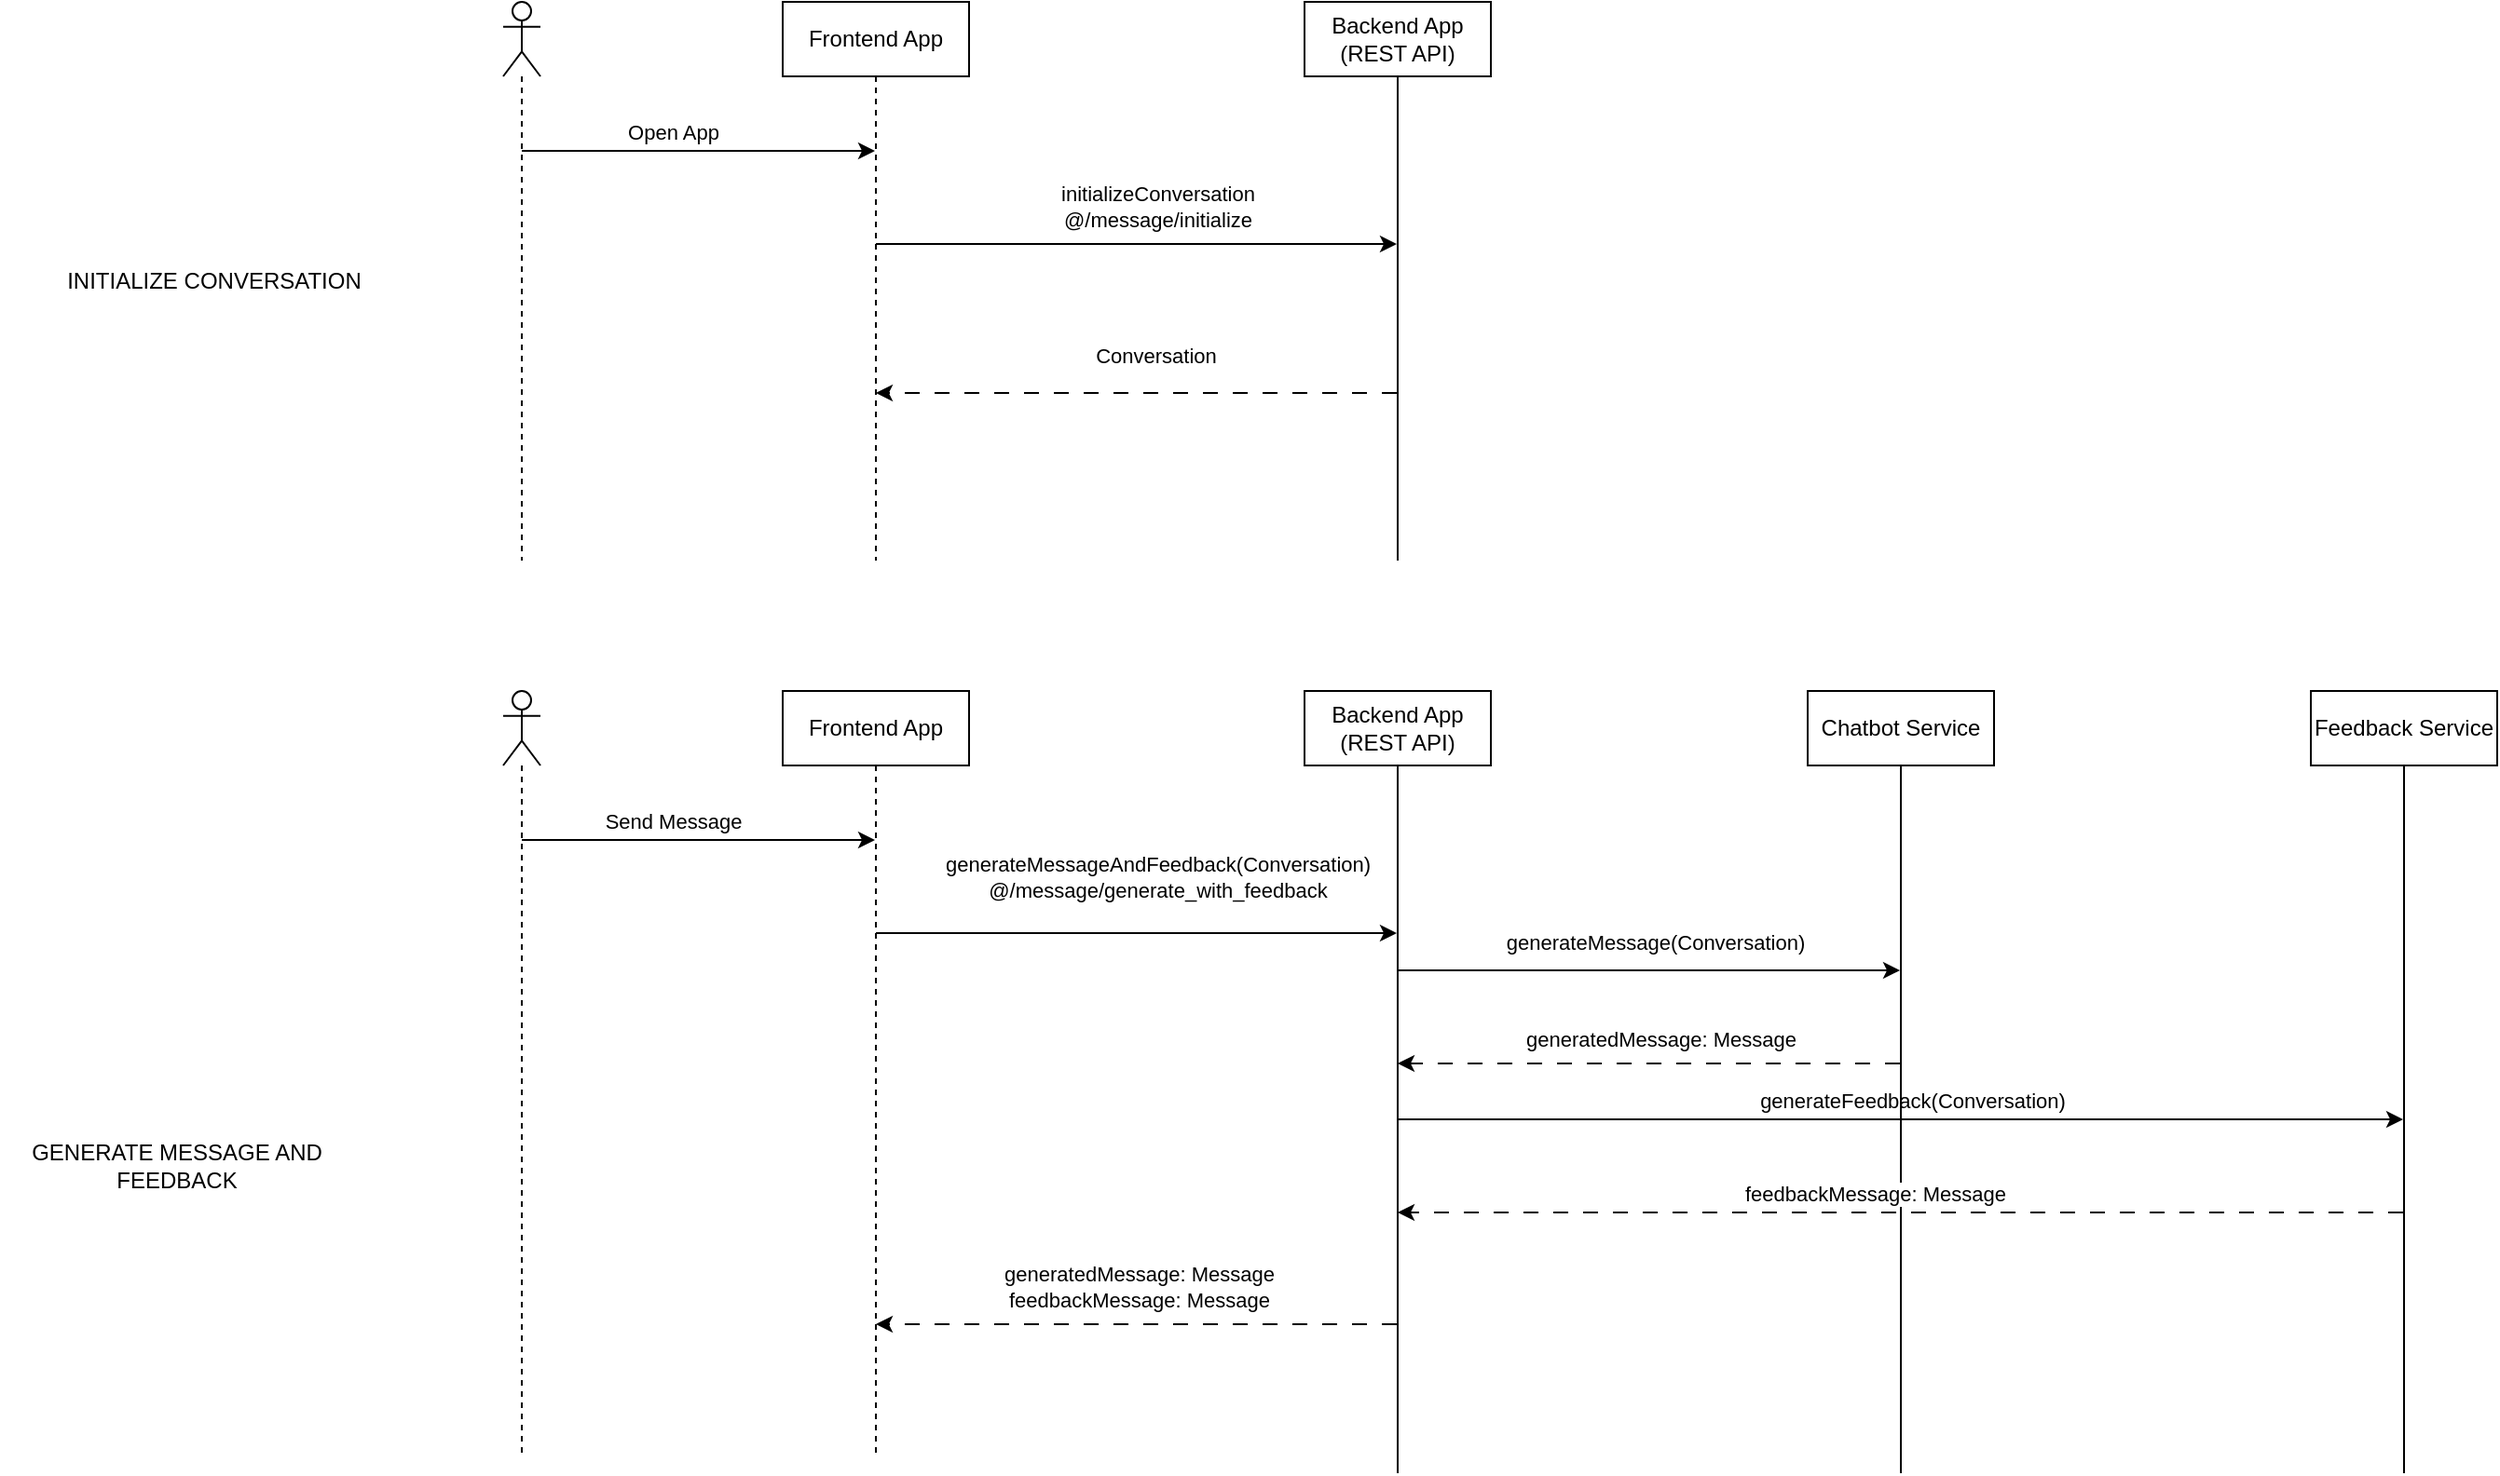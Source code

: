 <mxfile>
    <diagram id="j-BgzGRhdjJSfEc2H0og" name="Page-1">
        <mxGraphModel dx="1630" dy="605" grid="1" gridSize="10" guides="1" tooltips="1" connect="1" arrows="1" fold="1" page="1" pageScale="1" pageWidth="1169" pageHeight="827" math="0" shadow="0">
            <root>
                <mxCell id="0"/>
                <mxCell id="1" parent="0"/>
                <mxCell id="8" style="edgeStyle=none;html=1;" parent="1" source="2" target="3" edge="1">
                    <mxGeometry relative="1" as="geometry">
                        <Array as="points">
                            <mxPoint x="670" y="410"/>
                        </Array>
                    </mxGeometry>
                </mxCell>
                <mxCell id="9" value="initializeConversation&lt;br&gt;@/message/initialize" style="edgeLabel;html=1;align=center;verticalAlign=middle;resizable=0;points=[];" parent="8" vertex="1" connectable="0">
                    <mxGeometry x="0.217" y="1" relative="1" as="geometry">
                        <mxPoint x="-19" y="-19" as="offset"/>
                    </mxGeometry>
                </mxCell>
                <mxCell id="2" value="Frontend App" style="shape=umlLifeline;perimeter=lifelinePerimeter;whiteSpace=wrap;html=1;container=1;collapsible=0;recursiveResize=0;outlineConnect=0;" parent="1" vertex="1">
                    <mxGeometry x="530" y="280" width="100" height="300" as="geometry"/>
                </mxCell>
                <mxCell id="47" style="edgeStyle=none;html=1;dashed=1;dashPattern=8 8;" parent="1" source="3" target="2" edge="1">
                    <mxGeometry relative="1" as="geometry">
                        <Array as="points">
                            <mxPoint x="710" y="490"/>
                        </Array>
                    </mxGeometry>
                </mxCell>
                <mxCell id="48" value="Conversation" style="edgeLabel;html=1;align=center;verticalAlign=middle;resizable=0;points=[];" parent="47" vertex="1" connectable="0">
                    <mxGeometry x="-0.152" y="1" relative="1" as="geometry">
                        <mxPoint x="-11" y="-21" as="offset"/>
                    </mxGeometry>
                </mxCell>
                <mxCell id="3" value="Backend App&lt;br&gt;(REST API)" style="shape=umlLifeline;perimeter=lifelinePerimeter;whiteSpace=wrap;html=1;container=1;collapsible=0;recursiveResize=0;outlineConnect=0;lifelineDashed=0;" parent="1" vertex="1">
                    <mxGeometry x="810" y="280" width="100" height="300" as="geometry"/>
                </mxCell>
                <mxCell id="5" style="edgeStyle=none;html=1;" parent="1" source="4" target="2" edge="1">
                    <mxGeometry relative="1" as="geometry">
                        <Array as="points">
                            <mxPoint x="470" y="360"/>
                        </Array>
                    </mxGeometry>
                </mxCell>
                <mxCell id="6" value="Open App" style="edgeLabel;html=1;align=center;verticalAlign=middle;resizable=0;points=[];" parent="5" vertex="1" connectable="0">
                    <mxGeometry x="-0.268" relative="1" as="geometry">
                        <mxPoint x="11" y="-10" as="offset"/>
                    </mxGeometry>
                </mxCell>
                <mxCell id="4" value="" style="shape=umlLifeline;participant=umlActor;perimeter=lifelinePerimeter;whiteSpace=wrap;html=1;container=1;collapsible=0;recursiveResize=0;verticalAlign=top;spacingTop=36;outlineConnect=0;" parent="1" vertex="1">
                    <mxGeometry x="380" y="280" width="20" height="300" as="geometry"/>
                </mxCell>
                <mxCell id="33" style="edgeStyle=none;html=1;" parent="1" source="35" target="38" edge="1">
                    <mxGeometry relative="1" as="geometry">
                        <Array as="points">
                            <mxPoint x="670" y="780"/>
                        </Array>
                    </mxGeometry>
                </mxCell>
                <mxCell id="34" value="generateMessageAndFeedback(Conversation)&lt;br&gt;@/message/generate_with_feedback" style="edgeLabel;html=1;align=center;verticalAlign=middle;resizable=0;points=[];" parent="33" vertex="1" connectable="0">
                    <mxGeometry x="0.217" y="1" relative="1" as="geometry">
                        <mxPoint x="-19" y="-29" as="offset"/>
                    </mxGeometry>
                </mxCell>
                <mxCell id="35" value="Frontend App" style="shape=umlLifeline;perimeter=lifelinePerimeter;whiteSpace=wrap;html=1;container=1;collapsible=0;recursiveResize=0;outlineConnect=0;" parent="1" vertex="1">
                    <mxGeometry x="530" y="650" width="100" height="410" as="geometry"/>
                </mxCell>
                <mxCell id="64" style="edgeStyle=none;html=1;" parent="1" source="38" target="45" edge="1">
                    <mxGeometry relative="1" as="geometry">
                        <Array as="points">
                            <mxPoint x="1030" y="800"/>
                        </Array>
                    </mxGeometry>
                </mxCell>
                <mxCell id="65" value="generateMessage(Conversation)" style="edgeLabel;html=1;align=center;verticalAlign=middle;resizable=0;points=[];" parent="64" vertex="1" connectable="0">
                    <mxGeometry x="0.02" y="2" relative="1" as="geometry">
                        <mxPoint y="-13" as="offset"/>
                    </mxGeometry>
                </mxCell>
                <mxCell id="68" style="edgeStyle=none;html=1;" parent="1" source="38" target="46" edge="1">
                    <mxGeometry relative="1" as="geometry">
                        <Array as="points">
                            <mxPoint x="1150" y="880"/>
                        </Array>
                    </mxGeometry>
                </mxCell>
                <mxCell id="69" value="generateFeedback(Conversation)" style="edgeLabel;html=1;align=center;verticalAlign=middle;resizable=0;points=[];" parent="68" vertex="1" connectable="0">
                    <mxGeometry x="0.022" y="-1" relative="1" as="geometry">
                        <mxPoint y="-11" as="offset"/>
                    </mxGeometry>
                </mxCell>
                <mxCell id="72" style="edgeStyle=none;html=1;dashed=1;dashPattern=8 8;" parent="1" source="38" target="35" edge="1">
                    <mxGeometry relative="1" as="geometry">
                        <Array as="points">
                            <mxPoint x="730" y="990"/>
                        </Array>
                    </mxGeometry>
                </mxCell>
                <mxCell id="73" value="generatedMessage: Message&lt;br&gt;feedbackMessage: Message" style="edgeLabel;html=1;align=center;verticalAlign=middle;resizable=0;points=[];" parent="72" vertex="1" connectable="0">
                    <mxGeometry x="0.249" y="-1" relative="1" as="geometry">
                        <mxPoint x="36" y="-19" as="offset"/>
                    </mxGeometry>
                </mxCell>
                <mxCell id="38" value="Backend App&lt;br&gt;(REST API)" style="shape=umlLifeline;perimeter=lifelinePerimeter;whiteSpace=wrap;html=1;container=1;collapsible=0;recursiveResize=0;outlineConnect=0;lifelineDashed=0;" parent="1" vertex="1">
                    <mxGeometry x="810" y="650" width="100" height="420" as="geometry"/>
                </mxCell>
                <mxCell id="39" style="edgeStyle=none;html=1;" parent="1" source="41" target="35" edge="1">
                    <mxGeometry relative="1" as="geometry">
                        <Array as="points">
                            <mxPoint x="470" y="730"/>
                        </Array>
                    </mxGeometry>
                </mxCell>
                <mxCell id="40" value="Send Message" style="edgeLabel;html=1;align=center;verticalAlign=middle;resizable=0;points=[];" parent="39" vertex="1" connectable="0">
                    <mxGeometry x="-0.268" relative="1" as="geometry">
                        <mxPoint x="11" y="-10" as="offset"/>
                    </mxGeometry>
                </mxCell>
                <mxCell id="41" value="" style="shape=umlLifeline;participant=umlActor;perimeter=lifelinePerimeter;whiteSpace=wrap;html=1;container=1;collapsible=0;recursiveResize=0;verticalAlign=top;spacingTop=36;outlineConnect=0;" parent="1" vertex="1">
                    <mxGeometry x="380" y="650" width="20" height="410" as="geometry"/>
                </mxCell>
                <mxCell id="45" value="Chatbot Service" style="shape=umlLifeline;perimeter=lifelinePerimeter;whiteSpace=wrap;html=1;container=1;collapsible=0;recursiveResize=0;outlineConnect=0;lifelineDashed=0;" parent="1" vertex="1">
                    <mxGeometry x="1080" y="650" width="100" height="420" as="geometry"/>
                </mxCell>
                <mxCell id="70" style="edgeStyle=none;html=1;dashed=1;dashPattern=8 8;" parent="1" source="46" target="38" edge="1">
                    <mxGeometry relative="1" as="geometry">
                        <Array as="points">
                            <mxPoint x="1140" y="930"/>
                        </Array>
                    </mxGeometry>
                </mxCell>
                <mxCell id="71" value="feedbackMessage: Message" style="edgeLabel;html=1;align=center;verticalAlign=middle;resizable=0;points=[];" parent="70" vertex="1" connectable="0">
                    <mxGeometry x="-0.101" y="-1" relative="1" as="geometry">
                        <mxPoint x="-41" y="-9" as="offset"/>
                    </mxGeometry>
                </mxCell>
                <mxCell id="46" value="Feedback Service" style="shape=umlLifeline;perimeter=lifelinePerimeter;whiteSpace=wrap;html=1;container=1;collapsible=0;recursiveResize=0;outlineConnect=0;lifelineDashed=0;" parent="1" vertex="1">
                    <mxGeometry x="1350" y="650" width="100" height="420" as="geometry"/>
                </mxCell>
                <mxCell id="74" value="INITIALIZE CONVERSATION" style="text;html=1;strokeColor=none;fillColor=none;align=center;verticalAlign=middle;whiteSpace=wrap;rounded=0;" parent="1" vertex="1">
                    <mxGeometry x="130" y="415" width="190" height="30" as="geometry"/>
                </mxCell>
                <mxCell id="76" value="GENERATE MESSAGE AND FEEDBACK" style="text;html=1;strokeColor=none;fillColor=none;align=center;verticalAlign=middle;whiteSpace=wrap;rounded=0;" parent="1" vertex="1">
                    <mxGeometry x="110" y="890" width="190" height="30" as="geometry"/>
                </mxCell>
                <mxCell id="77" style="edgeStyle=none;html=1;dashed=1;dashPattern=8 8;" parent="1" source="45" target="38" edge="1">
                    <mxGeometry relative="1" as="geometry">
                        <Array as="points">
                            <mxPoint x="990" y="850"/>
                        </Array>
                        <mxPoint x="1409.5" y="970" as="sourcePoint"/>
                        <mxPoint x="869.667" y="970" as="targetPoint"/>
                    </mxGeometry>
                </mxCell>
                <mxCell id="78" value="generatedMessage: Message" style="edgeLabel;html=1;align=center;verticalAlign=middle;resizable=0;points=[];" parent="77" vertex="1" connectable="0">
                    <mxGeometry x="-0.101" y="-1" relative="1" as="geometry">
                        <mxPoint x="-8" y="-12" as="offset"/>
                    </mxGeometry>
                </mxCell>
            </root>
        </mxGraphModel>
    </diagram>
</mxfile>